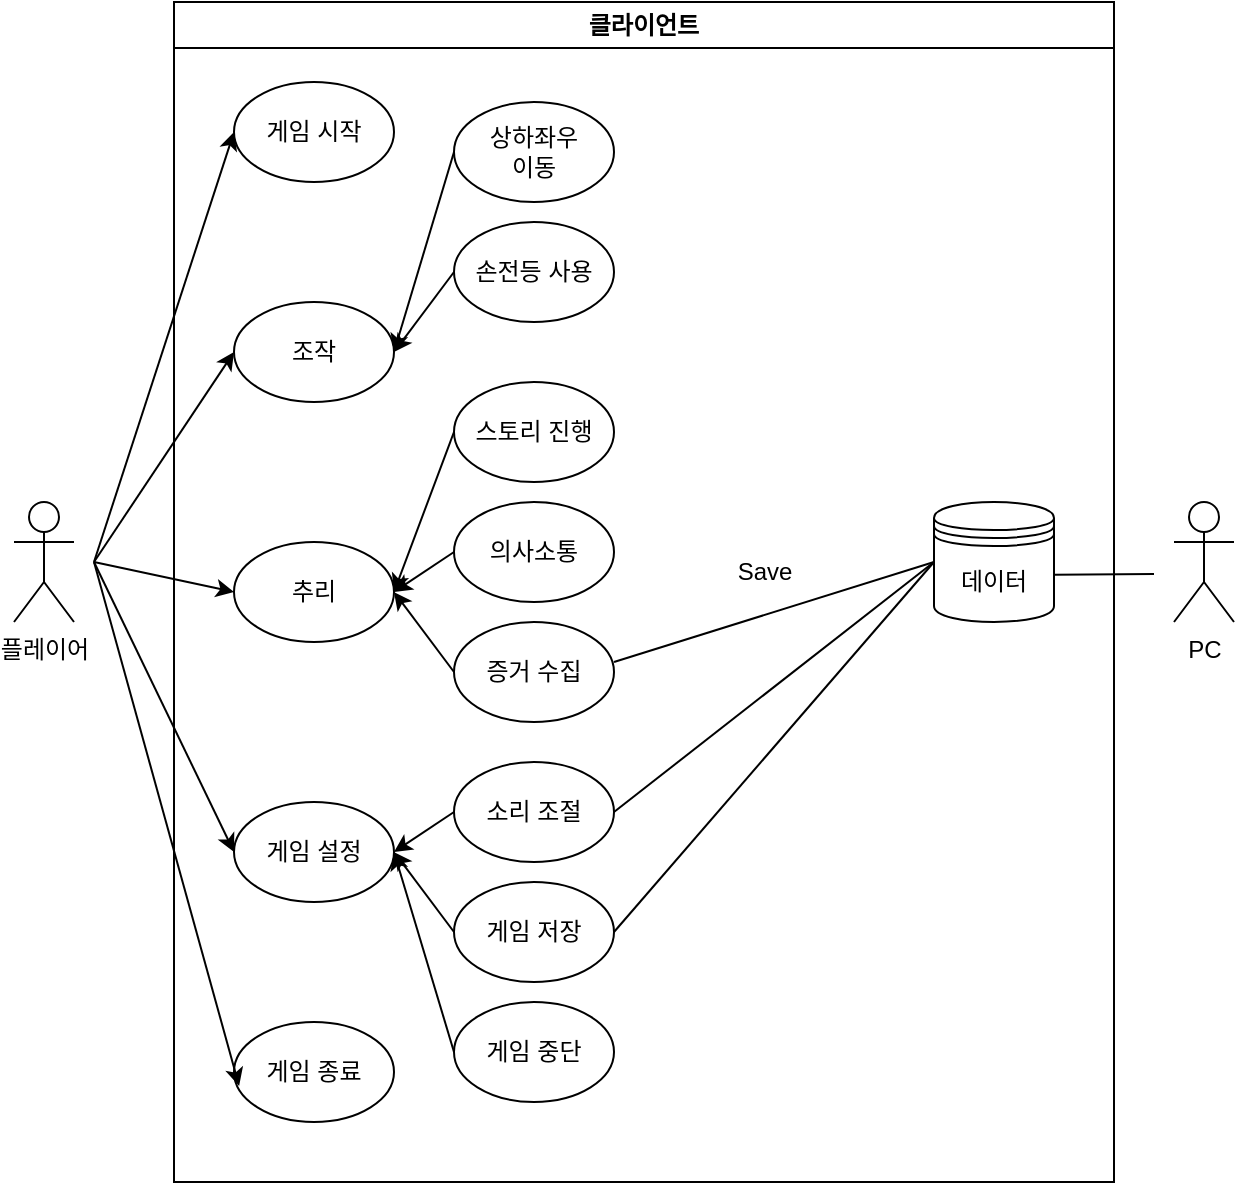 <mxfile version="24.5.4" type="github">
  <diagram name="페이지-1" id="ZpcOs4shHNh5mx86bvTr">
    <mxGraphModel dx="1218" dy="633" grid="1" gridSize="10" guides="1" tooltips="1" connect="1" arrows="1" fold="1" page="1" pageScale="1" pageWidth="827" pageHeight="1169" math="0" shadow="0">
      <root>
        <mxCell id="0" />
        <mxCell id="1" parent="0" />
        <mxCell id="3Uc47XjtdB7wgMT_kZdp-1" value="클라이언트" style="swimlane;whiteSpace=wrap;html=1;" vertex="1" parent="1">
          <mxGeometry x="170" y="50" width="470" height="590" as="geometry" />
        </mxCell>
        <mxCell id="3Uc47XjtdB7wgMT_kZdp-3" value="게임 시작" style="ellipse;whiteSpace=wrap;html=1;" vertex="1" parent="3Uc47XjtdB7wgMT_kZdp-1">
          <mxGeometry x="30" y="40" width="80" height="50" as="geometry" />
        </mxCell>
        <mxCell id="3Uc47XjtdB7wgMT_kZdp-4" value="게임 종료" style="ellipse;whiteSpace=wrap;html=1;" vertex="1" parent="3Uc47XjtdB7wgMT_kZdp-1">
          <mxGeometry x="30" y="510" width="80" height="50" as="geometry" />
        </mxCell>
        <mxCell id="3Uc47XjtdB7wgMT_kZdp-5" value="조작" style="ellipse;whiteSpace=wrap;html=1;" vertex="1" parent="3Uc47XjtdB7wgMT_kZdp-1">
          <mxGeometry x="30" y="150" width="80" height="50" as="geometry" />
        </mxCell>
        <mxCell id="3Uc47XjtdB7wgMT_kZdp-6" value="추리" style="ellipse;whiteSpace=wrap;html=1;" vertex="1" parent="3Uc47XjtdB7wgMT_kZdp-1">
          <mxGeometry x="30" y="270" width="80" height="50" as="geometry" />
        </mxCell>
        <mxCell id="3Uc47XjtdB7wgMT_kZdp-7" value="게임 설정" style="ellipse;whiteSpace=wrap;html=1;" vertex="1" parent="3Uc47XjtdB7wgMT_kZdp-1">
          <mxGeometry x="30" y="400" width="80" height="50" as="geometry" />
        </mxCell>
        <mxCell id="3Uc47XjtdB7wgMT_kZdp-8" value="상하좌우&lt;div&gt;&lt;span style=&quot;background-color: initial;&quot;&gt;이동&lt;/span&gt;&lt;/div&gt;" style="ellipse;whiteSpace=wrap;html=1;" vertex="1" parent="3Uc47XjtdB7wgMT_kZdp-1">
          <mxGeometry x="140" y="50" width="80" height="50" as="geometry" />
        </mxCell>
        <mxCell id="3Uc47XjtdB7wgMT_kZdp-9" value="손전등&amp;nbsp;&lt;span style=&quot;background-color: initial;&quot;&gt;사용&lt;/span&gt;" style="ellipse;whiteSpace=wrap;html=1;" vertex="1" parent="3Uc47XjtdB7wgMT_kZdp-1">
          <mxGeometry x="140" y="110" width="80" height="50" as="geometry" />
        </mxCell>
        <mxCell id="3Uc47XjtdB7wgMT_kZdp-10" value="의사소통" style="ellipse;whiteSpace=wrap;html=1;" vertex="1" parent="3Uc47XjtdB7wgMT_kZdp-1">
          <mxGeometry x="140" y="250" width="80" height="50" as="geometry" />
        </mxCell>
        <mxCell id="3Uc47XjtdB7wgMT_kZdp-11" value="스토리 진행" style="ellipse;whiteSpace=wrap;html=1;" vertex="1" parent="3Uc47XjtdB7wgMT_kZdp-1">
          <mxGeometry x="140" y="190" width="80" height="50" as="geometry" />
        </mxCell>
        <mxCell id="3Uc47XjtdB7wgMT_kZdp-12" value="소리 조절" style="ellipse;whiteSpace=wrap;html=1;" vertex="1" parent="3Uc47XjtdB7wgMT_kZdp-1">
          <mxGeometry x="140" y="380" width="80" height="50" as="geometry" />
        </mxCell>
        <mxCell id="3Uc47XjtdB7wgMT_kZdp-13" value="게임 저장" style="ellipse;whiteSpace=wrap;html=1;" vertex="1" parent="3Uc47XjtdB7wgMT_kZdp-1">
          <mxGeometry x="140" y="440" width="80" height="50" as="geometry" />
        </mxCell>
        <mxCell id="3Uc47XjtdB7wgMT_kZdp-14" value="게임 중단" style="ellipse;whiteSpace=wrap;html=1;" vertex="1" parent="3Uc47XjtdB7wgMT_kZdp-1">
          <mxGeometry x="140" y="500" width="80" height="50" as="geometry" />
        </mxCell>
        <mxCell id="3Uc47XjtdB7wgMT_kZdp-15" value="증거 수집" style="ellipse;whiteSpace=wrap;html=1;" vertex="1" parent="3Uc47XjtdB7wgMT_kZdp-1">
          <mxGeometry x="140" y="310" width="80" height="50" as="geometry" />
        </mxCell>
        <mxCell id="3Uc47XjtdB7wgMT_kZdp-21" value="" style="endArrow=classic;html=1;rounded=0;entryX=1;entryY=0.5;entryDx=0;entryDy=0;exitX=0;exitY=0.5;exitDx=0;exitDy=0;" edge="1" parent="3Uc47XjtdB7wgMT_kZdp-1" source="3Uc47XjtdB7wgMT_kZdp-8" target="3Uc47XjtdB7wgMT_kZdp-5">
          <mxGeometry width="50" height="50" relative="1" as="geometry">
            <mxPoint x="220" y="330" as="sourcePoint" />
            <mxPoint x="270" y="280" as="targetPoint" />
          </mxGeometry>
        </mxCell>
        <mxCell id="3Uc47XjtdB7wgMT_kZdp-22" value="" style="endArrow=classic;html=1;rounded=0;exitX=0;exitY=0.5;exitDx=0;exitDy=0;entryX=1;entryY=0.5;entryDx=0;entryDy=0;" edge="1" parent="3Uc47XjtdB7wgMT_kZdp-1" source="3Uc47XjtdB7wgMT_kZdp-9" target="3Uc47XjtdB7wgMT_kZdp-5">
          <mxGeometry width="50" height="50" relative="1" as="geometry">
            <mxPoint x="220" y="330" as="sourcePoint" />
            <mxPoint x="270" y="280" as="targetPoint" />
          </mxGeometry>
        </mxCell>
        <mxCell id="3Uc47XjtdB7wgMT_kZdp-23" value="" style="endArrow=classic;html=1;rounded=0;entryX=1;entryY=0.5;entryDx=0;entryDy=0;exitX=0;exitY=0.5;exitDx=0;exitDy=0;" edge="1" parent="3Uc47XjtdB7wgMT_kZdp-1" source="3Uc47XjtdB7wgMT_kZdp-11" target="3Uc47XjtdB7wgMT_kZdp-6">
          <mxGeometry width="50" height="50" relative="1" as="geometry">
            <mxPoint x="220" y="330" as="sourcePoint" />
            <mxPoint x="270" y="280" as="targetPoint" />
          </mxGeometry>
        </mxCell>
        <mxCell id="3Uc47XjtdB7wgMT_kZdp-24" value="" style="endArrow=classic;html=1;rounded=0;exitX=0;exitY=0.5;exitDx=0;exitDy=0;entryX=1;entryY=0.5;entryDx=0;entryDy=0;" edge="1" parent="3Uc47XjtdB7wgMT_kZdp-1" source="3Uc47XjtdB7wgMT_kZdp-10" target="3Uc47XjtdB7wgMT_kZdp-6">
          <mxGeometry width="50" height="50" relative="1" as="geometry">
            <mxPoint x="220" y="330" as="sourcePoint" />
            <mxPoint x="270" y="280" as="targetPoint" />
          </mxGeometry>
        </mxCell>
        <mxCell id="3Uc47XjtdB7wgMT_kZdp-25" value="" style="endArrow=classic;html=1;rounded=0;exitX=0;exitY=0.5;exitDx=0;exitDy=0;entryX=1;entryY=0.5;entryDx=0;entryDy=0;" edge="1" parent="3Uc47XjtdB7wgMT_kZdp-1" source="3Uc47XjtdB7wgMT_kZdp-15" target="3Uc47XjtdB7wgMT_kZdp-6">
          <mxGeometry width="50" height="50" relative="1" as="geometry">
            <mxPoint x="220" y="330" as="sourcePoint" />
            <mxPoint x="270" y="280" as="targetPoint" />
          </mxGeometry>
        </mxCell>
        <mxCell id="3Uc47XjtdB7wgMT_kZdp-26" value="" style="endArrow=classic;html=1;rounded=0;exitX=0;exitY=0.5;exitDx=0;exitDy=0;entryX=1;entryY=0.5;entryDx=0;entryDy=0;" edge="1" parent="3Uc47XjtdB7wgMT_kZdp-1" source="3Uc47XjtdB7wgMT_kZdp-12" target="3Uc47XjtdB7wgMT_kZdp-7">
          <mxGeometry width="50" height="50" relative="1" as="geometry">
            <mxPoint x="220" y="330" as="sourcePoint" />
            <mxPoint x="110" y="370" as="targetPoint" />
          </mxGeometry>
        </mxCell>
        <mxCell id="3Uc47XjtdB7wgMT_kZdp-27" value="" style="endArrow=classic;html=1;rounded=0;exitX=0;exitY=0.5;exitDx=0;exitDy=0;entryX=1;entryY=0.5;entryDx=0;entryDy=0;" edge="1" parent="3Uc47XjtdB7wgMT_kZdp-1" source="3Uc47XjtdB7wgMT_kZdp-13" target="3Uc47XjtdB7wgMT_kZdp-7">
          <mxGeometry width="50" height="50" relative="1" as="geometry">
            <mxPoint x="220" y="330" as="sourcePoint" />
            <mxPoint x="270" y="280" as="targetPoint" />
          </mxGeometry>
        </mxCell>
        <mxCell id="3Uc47XjtdB7wgMT_kZdp-28" value="" style="endArrow=classic;html=1;rounded=0;exitX=0;exitY=0.5;exitDx=0;exitDy=0;entryX=1;entryY=0.5;entryDx=0;entryDy=0;" edge="1" parent="3Uc47XjtdB7wgMT_kZdp-1" source="3Uc47XjtdB7wgMT_kZdp-14" target="3Uc47XjtdB7wgMT_kZdp-7">
          <mxGeometry width="50" height="50" relative="1" as="geometry">
            <mxPoint x="220" y="330" as="sourcePoint" />
            <mxPoint x="270" y="280" as="targetPoint" />
          </mxGeometry>
        </mxCell>
        <mxCell id="3Uc47XjtdB7wgMT_kZdp-32" value="데이터" style="shape=datastore;whiteSpace=wrap;html=1;" vertex="1" parent="3Uc47XjtdB7wgMT_kZdp-1">
          <mxGeometry x="380" y="250" width="60" height="60" as="geometry" />
        </mxCell>
        <mxCell id="3Uc47XjtdB7wgMT_kZdp-30" value="" style="endArrow=none;html=1;rounded=0;exitX=1;exitY=0.5;exitDx=0;exitDy=0;entryX=0;entryY=0.5;entryDx=0;entryDy=0;" edge="1" parent="3Uc47XjtdB7wgMT_kZdp-1" source="3Uc47XjtdB7wgMT_kZdp-12" target="3Uc47XjtdB7wgMT_kZdp-32">
          <mxGeometry width="50" height="50" relative="1" as="geometry">
            <mxPoint x="220" y="330" as="sourcePoint" />
            <mxPoint x="350" y="310" as="targetPoint" />
          </mxGeometry>
        </mxCell>
        <mxCell id="3Uc47XjtdB7wgMT_kZdp-40" value="" style="endArrow=none;html=1;rounded=0;exitX=1;exitY=0.5;exitDx=0;exitDy=0;entryX=0;entryY=0.5;entryDx=0;entryDy=0;" edge="1" parent="3Uc47XjtdB7wgMT_kZdp-1" source="3Uc47XjtdB7wgMT_kZdp-13" target="3Uc47XjtdB7wgMT_kZdp-32">
          <mxGeometry width="50" height="50" relative="1" as="geometry">
            <mxPoint x="220" y="330" as="sourcePoint" />
            <mxPoint x="270" y="280" as="targetPoint" />
          </mxGeometry>
        </mxCell>
        <mxCell id="3Uc47XjtdB7wgMT_kZdp-42" value="Save" style="text;html=1;align=center;verticalAlign=middle;resizable=0;points=[];autosize=1;strokeColor=none;fillColor=none;" vertex="1" parent="3Uc47XjtdB7wgMT_kZdp-1">
          <mxGeometry x="270" y="270" width="50" height="30" as="geometry" />
        </mxCell>
        <mxCell id="3Uc47XjtdB7wgMT_kZdp-2" value="플레이어" style="shape=umlActor;verticalLabelPosition=bottom;verticalAlign=top;html=1;outlineConnect=0;" vertex="1" parent="1">
          <mxGeometry x="90" y="300" width="30" height="60" as="geometry" />
        </mxCell>
        <mxCell id="3Uc47XjtdB7wgMT_kZdp-16" value="" style="endArrow=classic;html=1;rounded=0;entryX=0;entryY=0.5;entryDx=0;entryDy=0;" edge="1" parent="1" target="3Uc47XjtdB7wgMT_kZdp-3">
          <mxGeometry width="50" height="50" relative="1" as="geometry">
            <mxPoint x="130" y="330" as="sourcePoint" />
            <mxPoint x="130" y="330" as="targetPoint" />
          </mxGeometry>
        </mxCell>
        <mxCell id="3Uc47XjtdB7wgMT_kZdp-17" value="" style="endArrow=classic;html=1;rounded=0;entryX=0;entryY=0.5;entryDx=0;entryDy=0;" edge="1" parent="1" target="3Uc47XjtdB7wgMT_kZdp-5">
          <mxGeometry width="50" height="50" relative="1" as="geometry">
            <mxPoint x="130" y="330" as="sourcePoint" />
            <mxPoint x="150" y="380" as="targetPoint" />
            <Array as="points">
              <mxPoint x="130" y="330" />
            </Array>
          </mxGeometry>
        </mxCell>
        <mxCell id="3Uc47XjtdB7wgMT_kZdp-18" value="" style="endArrow=classic;html=1;rounded=0;entryX=0;entryY=0.5;entryDx=0;entryDy=0;" edge="1" parent="1" target="3Uc47XjtdB7wgMT_kZdp-6">
          <mxGeometry width="50" height="50" relative="1" as="geometry">
            <mxPoint x="130" y="330" as="sourcePoint" />
            <mxPoint x="440" y="330" as="targetPoint" />
          </mxGeometry>
        </mxCell>
        <mxCell id="3Uc47XjtdB7wgMT_kZdp-19" value="" style="endArrow=classic;html=1;rounded=0;entryX=0;entryY=0.5;entryDx=0;entryDy=0;" edge="1" parent="1" target="3Uc47XjtdB7wgMT_kZdp-7">
          <mxGeometry width="50" height="50" relative="1" as="geometry">
            <mxPoint x="130" y="330" as="sourcePoint" />
            <mxPoint x="440" y="330" as="targetPoint" />
          </mxGeometry>
        </mxCell>
        <mxCell id="3Uc47XjtdB7wgMT_kZdp-20" value="" style="endArrow=classic;html=1;rounded=0;entryX=0.032;entryY=0.64;entryDx=0;entryDy=0;entryPerimeter=0;" edge="1" parent="1" target="3Uc47XjtdB7wgMT_kZdp-4">
          <mxGeometry width="50" height="50" relative="1" as="geometry">
            <mxPoint x="130" y="330" as="sourcePoint" />
            <mxPoint x="190" y="570" as="targetPoint" />
          </mxGeometry>
        </mxCell>
        <mxCell id="3Uc47XjtdB7wgMT_kZdp-29" value="" style="endArrow=none;html=1;rounded=0;entryX=0;entryY=0.5;entryDx=0;entryDy=0;" edge="1" parent="1" target="3Uc47XjtdB7wgMT_kZdp-32">
          <mxGeometry width="50" height="50" relative="1" as="geometry">
            <mxPoint x="390" y="380" as="sourcePoint" />
            <mxPoint x="530" y="340" as="targetPoint" />
          </mxGeometry>
        </mxCell>
        <mxCell id="3Uc47XjtdB7wgMT_kZdp-33" value="PC" style="shape=umlActor;verticalLabelPosition=bottom;verticalAlign=top;html=1;outlineConnect=0;" vertex="1" parent="1">
          <mxGeometry x="670" y="300" width="30" height="60" as="geometry" />
        </mxCell>
        <mxCell id="3Uc47XjtdB7wgMT_kZdp-41" value="" style="endArrow=none;html=1;rounded=0;exitX=0.996;exitY=0.607;exitDx=0;exitDy=0;exitPerimeter=0;" edge="1" parent="1" source="3Uc47XjtdB7wgMT_kZdp-32">
          <mxGeometry width="50" height="50" relative="1" as="geometry">
            <mxPoint x="390" y="380" as="sourcePoint" />
            <mxPoint x="660" y="336" as="targetPoint" />
          </mxGeometry>
        </mxCell>
      </root>
    </mxGraphModel>
  </diagram>
</mxfile>
